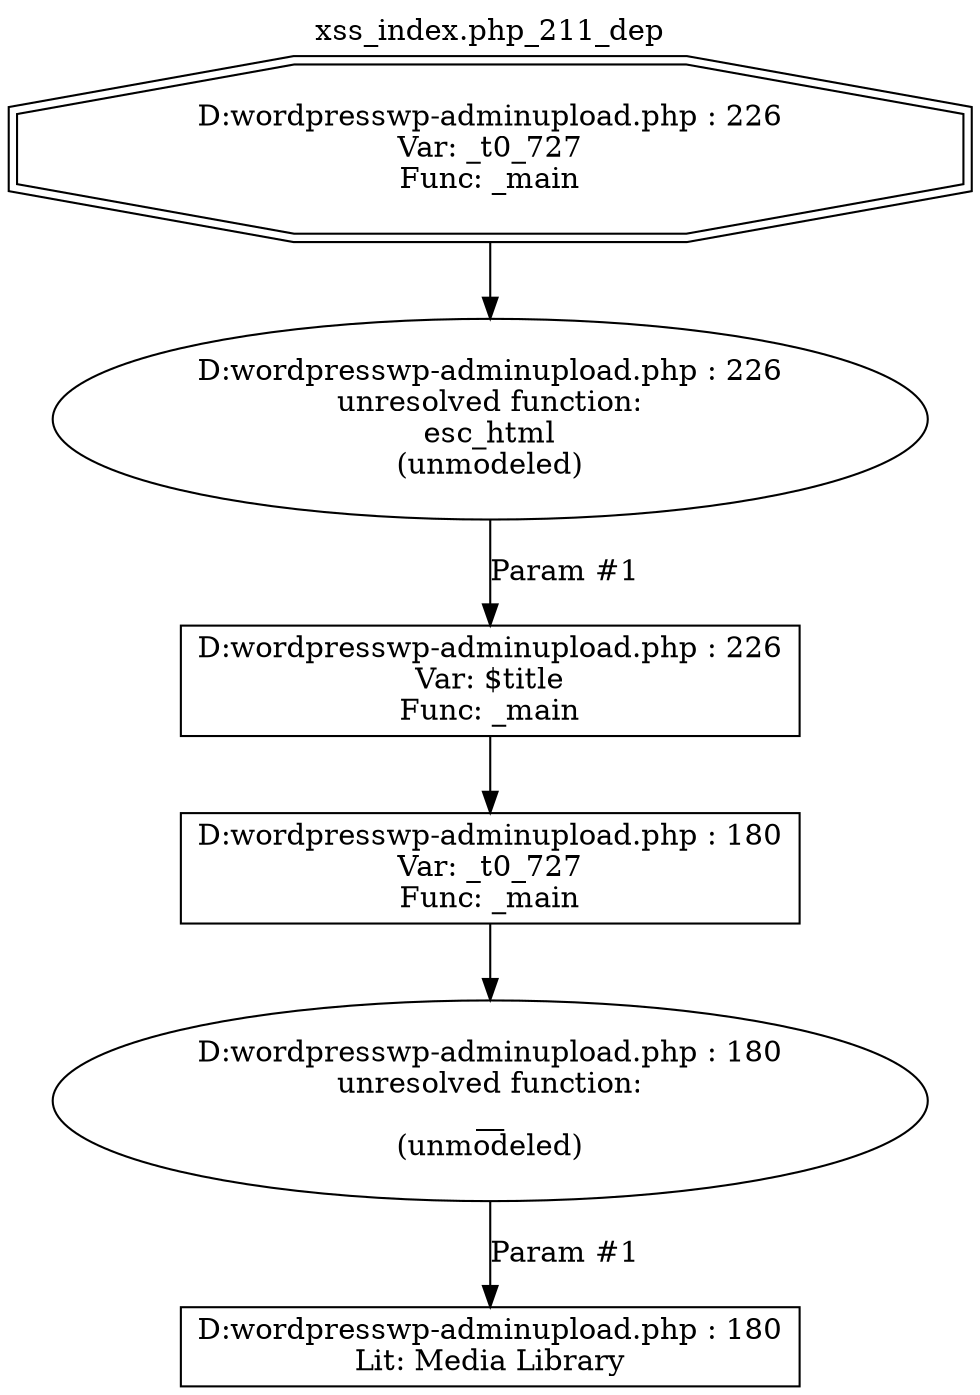 digraph cfg {
  label="xss_index.php_211_dep";
  labelloc=t;
  n1 [shape=doubleoctagon, label="D:\wordpress\wp-admin\upload.php : 226\nVar: _t0_727\nFunc: _main\n"];
  n2 [shape=ellipse, label="D:\wordpress\wp-admin\upload.php : 226\nunresolved function:\nesc_html\n(unmodeled)\n"];
  n3 [shape=box, label="D:\wordpress\wp-admin\upload.php : 226\nVar: $title\nFunc: _main\n"];
  n4 [shape=box, label="D:\wordpress\wp-admin\upload.php : 180\nVar: _t0_727\nFunc: _main\n"];
  n5 [shape=ellipse, label="D:\wordpress\wp-admin\upload.php : 180\nunresolved function:\n__\n(unmodeled)\n"];
  n6 [shape=box, label="D:\wordpress\wp-admin\upload.php : 180\nLit: Media Library\n"];
  n1 -> n2;
  n4 -> n5;
  n5 -> n6[label="Param #1"];
  n3 -> n4;
  n2 -> n3[label="Param #1"];
}
